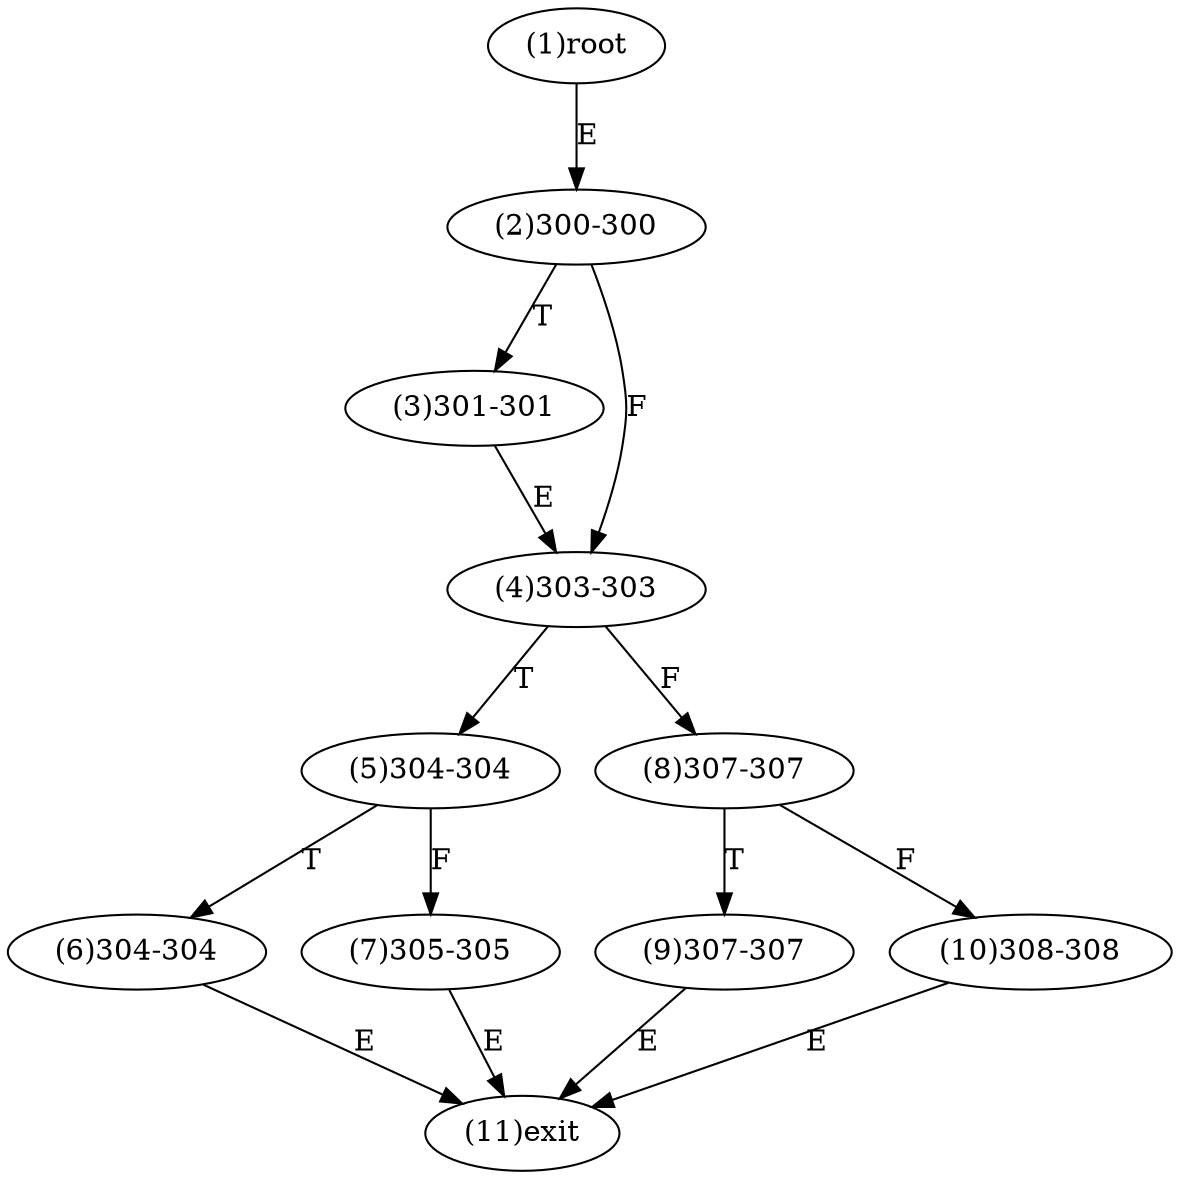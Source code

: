 digraph "" { 
1[ label="(1)root"];
2[ label="(2)300-300"];
3[ label="(3)301-301"];
4[ label="(4)303-303"];
5[ label="(5)304-304"];
6[ label="(6)304-304"];
7[ label="(7)305-305"];
8[ label="(8)307-307"];
9[ label="(9)307-307"];
10[ label="(10)308-308"];
11[ label="(11)exit"];
1->2[ label="E"];
2->4[ label="F"];
2->3[ label="T"];
3->4[ label="E"];
4->8[ label="F"];
4->5[ label="T"];
5->7[ label="F"];
5->6[ label="T"];
6->11[ label="E"];
7->11[ label="E"];
8->10[ label="F"];
8->9[ label="T"];
9->11[ label="E"];
10->11[ label="E"];
}